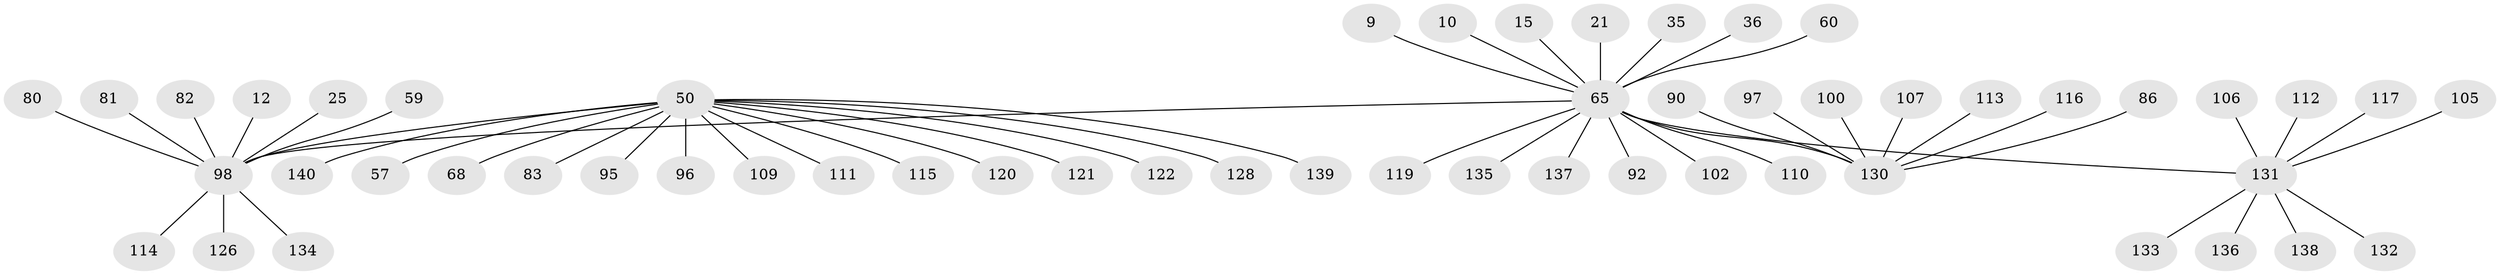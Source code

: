 // original degree distribution, {7: 0.014285714285714285, 11: 0.007142857142857143, 4: 0.05714285714285714, 6: 0.007142857142857143, 12: 0.007142857142857143, 8: 0.014285714285714285, 1: 0.6142857142857143, 2: 0.17142857142857143, 3: 0.08571428571428572, 10: 0.014285714285714285, 5: 0.007142857142857143}
// Generated by graph-tools (version 1.1) at 2025/51/03/04/25 21:51:02]
// undirected, 56 vertices, 55 edges
graph export_dot {
graph [start="1"]
  node [color=gray90,style=filled];
  9;
  10;
  12;
  15;
  21 [super="+13"];
  25;
  35;
  36;
  50 [super="+34+6"];
  57 [super="+18"];
  59;
  60 [super="+52"];
  65 [super="+2+32"];
  68;
  80 [super="+33"];
  81;
  82;
  83 [super="+49+79"];
  86;
  90;
  92 [super="+73"];
  95;
  96;
  97 [super="+55+91"];
  98 [super="+24+40+61"];
  100;
  102;
  105 [super="+71"];
  106;
  107;
  109;
  110;
  111;
  112;
  113;
  114 [super="+88"];
  115;
  116;
  117;
  119 [super="+93"];
  120;
  121;
  122 [super="+58"];
  126;
  128;
  130 [super="+22+27+28"];
  131 [super="+39+47+77+78+101+103"];
  132;
  133 [super="+123"];
  134 [super="+85"];
  135 [super="+37"];
  136;
  137;
  138 [super="+129"];
  139 [super="+17+104+118+125"];
  140 [super="+124"];
  9 -- 65;
  10 -- 65;
  12 -- 98;
  15 -- 65;
  21 -- 65;
  25 -- 98;
  35 -- 65;
  36 -- 65;
  50 -- 68;
  50 -- 115;
  50 -- 120;
  50 -- 121;
  50 -- 96;
  50 -- 128;
  50 -- 109;
  50 -- 111;
  50 -- 95;
  50 -- 139;
  50 -- 83;
  50 -- 57;
  50 -- 98 [weight=3];
  50 -- 122;
  50 -- 140;
  59 -- 98;
  60 -- 65;
  65 -- 102;
  65 -- 137;
  65 -- 110;
  65 -- 135;
  65 -- 98;
  65 -- 92;
  65 -- 119;
  65 -- 131 [weight=2];
  65 -- 130 [weight=2];
  80 -- 98;
  81 -- 98;
  82 -- 98;
  86 -- 130;
  90 -- 130;
  97 -- 130;
  98 -- 126;
  98 -- 134;
  98 -- 114;
  100 -- 130;
  105 -- 131;
  106 -- 131;
  107 -- 130;
  112 -- 131;
  113 -- 130;
  116 -- 130;
  117 -- 131;
  131 -- 132;
  131 -- 133;
  131 -- 136;
  131 -- 138;
}
